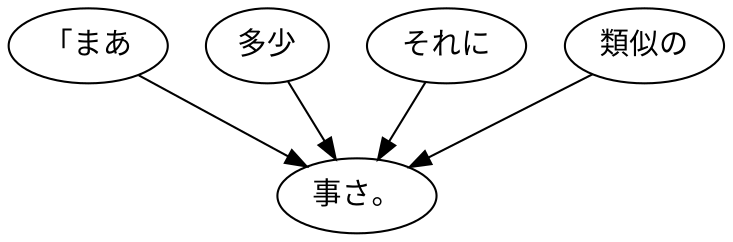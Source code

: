 digraph graph2380 {
	node0 [label="「まあ"];
	node1 [label="多少"];
	node2 [label="それに"];
	node3 [label="類似の"];
	node4 [label="事さ。"];
	node0 -> node4;
	node1 -> node4;
	node2 -> node4;
	node3 -> node4;
}
